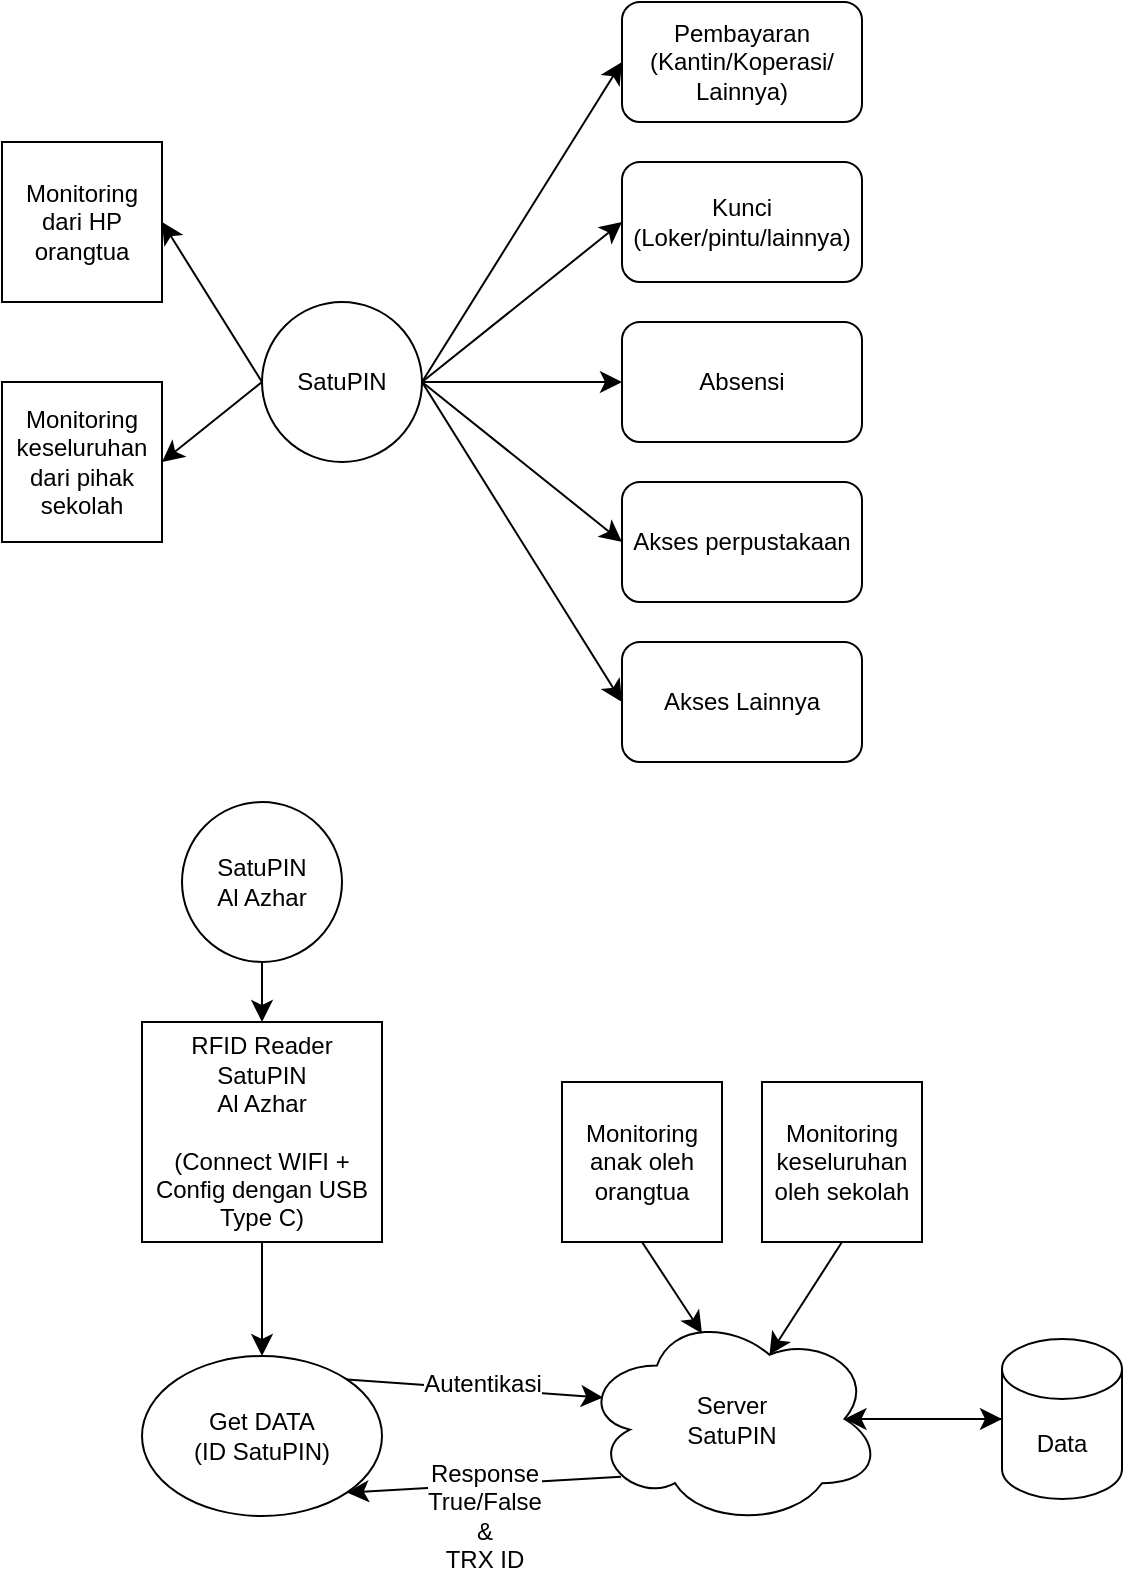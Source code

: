 <mxfile version="28.0.7" pages="2">
  <diagram name="Halaman-1" id="oTlvWvScuRhFRqyBNd7A">
    <mxGraphModel dx="675" dy="458" grid="1" gridSize="10" guides="1" tooltips="1" connect="1" arrows="1" fold="1" page="1" pageScale="1" pageWidth="827" pageHeight="1169" math="0" shadow="0">
      <root>
        <mxCell id="0" />
        <mxCell id="1" parent="0" />
        <mxCell id="Gu200sleKO9E7fBtOPGz-29" style="edgeStyle=none;curved=1;rounded=0;orthogonalLoop=1;jettySize=auto;html=1;exitX=1;exitY=0.5;exitDx=0;exitDy=0;entryX=0;entryY=0.5;entryDx=0;entryDy=0;fontSize=12;startSize=8;endSize=8;" edge="1" parent="1" source="Gu200sleKO9E7fBtOPGz-1" target="Gu200sleKO9E7fBtOPGz-2">
          <mxGeometry relative="1" as="geometry" />
        </mxCell>
        <mxCell id="Gu200sleKO9E7fBtOPGz-30" style="edgeStyle=none;curved=1;rounded=0;orthogonalLoop=1;jettySize=auto;html=1;exitX=1;exitY=0.5;exitDx=0;exitDy=0;entryX=0;entryY=0.5;entryDx=0;entryDy=0;fontSize=12;startSize=8;endSize=8;" edge="1" parent="1" source="Gu200sleKO9E7fBtOPGz-1" target="Gu200sleKO9E7fBtOPGz-3">
          <mxGeometry relative="1" as="geometry" />
        </mxCell>
        <mxCell id="Gu200sleKO9E7fBtOPGz-31" style="edgeStyle=none;curved=1;rounded=0;orthogonalLoop=1;jettySize=auto;html=1;exitX=1;exitY=0.5;exitDx=0;exitDy=0;entryX=0;entryY=0.5;entryDx=0;entryDy=0;fontSize=12;startSize=8;endSize=8;" edge="1" parent="1" source="Gu200sleKO9E7fBtOPGz-1" target="Gu200sleKO9E7fBtOPGz-5">
          <mxGeometry relative="1" as="geometry" />
        </mxCell>
        <mxCell id="Gu200sleKO9E7fBtOPGz-32" style="edgeStyle=none;curved=1;rounded=0;orthogonalLoop=1;jettySize=auto;html=1;exitX=1;exitY=0.5;exitDx=0;exitDy=0;entryX=0;entryY=0.5;entryDx=0;entryDy=0;fontSize=12;startSize=8;endSize=8;" edge="1" parent="1" source="Gu200sleKO9E7fBtOPGz-1" target="Gu200sleKO9E7fBtOPGz-6">
          <mxGeometry relative="1" as="geometry" />
        </mxCell>
        <mxCell id="Gu200sleKO9E7fBtOPGz-33" style="edgeStyle=none;curved=1;rounded=0;orthogonalLoop=1;jettySize=auto;html=1;exitX=1;exitY=0.5;exitDx=0;exitDy=0;entryX=0;entryY=0.5;entryDx=0;entryDy=0;fontSize=12;startSize=8;endSize=8;" edge="1" parent="1" source="Gu200sleKO9E7fBtOPGz-1" target="Gu200sleKO9E7fBtOPGz-11">
          <mxGeometry relative="1" as="geometry" />
        </mxCell>
        <mxCell id="Gu200sleKO9E7fBtOPGz-39" style="edgeStyle=none;curved=1;rounded=0;orthogonalLoop=1;jettySize=auto;html=1;exitX=0;exitY=0.5;exitDx=0;exitDy=0;entryX=1;entryY=0.5;entryDx=0;entryDy=0;fontSize=12;startSize=8;endSize=8;" edge="1" parent="1" source="Gu200sleKO9E7fBtOPGz-1" target="Gu200sleKO9E7fBtOPGz-38">
          <mxGeometry relative="1" as="geometry" />
        </mxCell>
        <mxCell id="Gu200sleKO9E7fBtOPGz-42" style="edgeStyle=none;curved=1;rounded=0;orthogonalLoop=1;jettySize=auto;html=1;exitX=0;exitY=0.5;exitDx=0;exitDy=0;entryX=1;entryY=0.5;entryDx=0;entryDy=0;fontSize=12;startSize=8;endSize=8;" edge="1" parent="1" source="Gu200sleKO9E7fBtOPGz-1" target="Gu200sleKO9E7fBtOPGz-41">
          <mxGeometry relative="1" as="geometry" />
        </mxCell>
        <mxCell id="Gu200sleKO9E7fBtOPGz-1" value="SatuPIN" style="ellipse;whiteSpace=wrap;html=1;aspect=fixed;" vertex="1" parent="1">
          <mxGeometry x="290" y="380" width="80" height="80" as="geometry" />
        </mxCell>
        <mxCell id="Gu200sleKO9E7fBtOPGz-2" value="Pembayaran&lt;div&gt;(Kantin/Koperasi/&lt;/div&gt;&lt;div&gt;Lainnya)&lt;/div&gt;" style="rounded=1;whiteSpace=wrap;html=1;" vertex="1" parent="1">
          <mxGeometry x="470" y="230" width="120" height="60" as="geometry" />
        </mxCell>
        <mxCell id="Gu200sleKO9E7fBtOPGz-3" value="Kunci (Loker/pintu/lainnya)" style="rounded=1;whiteSpace=wrap;html=1;" vertex="1" parent="1">
          <mxGeometry x="470" y="310" width="120" height="60" as="geometry" />
        </mxCell>
        <mxCell id="Gu200sleKO9E7fBtOPGz-5" value="Absensi" style="rounded=1;whiteSpace=wrap;html=1;" vertex="1" parent="1">
          <mxGeometry x="470" y="390" width="120" height="60" as="geometry" />
        </mxCell>
        <mxCell id="Gu200sleKO9E7fBtOPGz-6" value="Akses perpustakaan" style="rounded=1;whiteSpace=wrap;html=1;" vertex="1" parent="1">
          <mxGeometry x="470" y="470" width="120" height="60" as="geometry" />
        </mxCell>
        <mxCell id="Gu200sleKO9E7fBtOPGz-11" value="Akses Lainnya" style="rounded=1;whiteSpace=wrap;html=1;" vertex="1" parent="1">
          <mxGeometry x="470" y="550" width="120" height="60" as="geometry" />
        </mxCell>
        <mxCell id="Gu200sleKO9E7fBtOPGz-49" style="edgeStyle=none;curved=1;rounded=0;orthogonalLoop=1;jettySize=auto;html=1;exitX=0.5;exitY=1;exitDx=0;exitDy=0;entryX=0.5;entryY=0;entryDx=0;entryDy=0;fontSize=12;startSize=8;endSize=8;" edge="1" parent="1" source="Gu200sleKO9E7fBtOPGz-36" target="Gu200sleKO9E7fBtOPGz-43">
          <mxGeometry relative="1" as="geometry" />
        </mxCell>
        <mxCell id="Gu200sleKO9E7fBtOPGz-36" value="RFID Reader SatuPIN&lt;div&gt;Al Azhar&lt;br&gt;&lt;div&gt;&lt;br&gt;&lt;/div&gt;&lt;div&gt;(Connect WIFI + Config dengan USB Type C)&lt;br&gt;&lt;/div&gt;&lt;/div&gt;" style="rounded=0;whiteSpace=wrap;html=1;" vertex="1" parent="1">
          <mxGeometry x="230" y="740" width="120" height="110" as="geometry" />
        </mxCell>
        <mxCell id="Gu200sleKO9E7fBtOPGz-38" value="Monitoring dari HP orangtua" style="whiteSpace=wrap;html=1;aspect=fixed;" vertex="1" parent="1">
          <mxGeometry x="160" y="300" width="80" height="80" as="geometry" />
        </mxCell>
        <mxCell id="Gu200sleKO9E7fBtOPGz-41" value="Monitoring keseluruhan dari pihak sekolah" style="whiteSpace=wrap;html=1;aspect=fixed;" vertex="1" parent="1">
          <mxGeometry x="160" y="420" width="80" height="80" as="geometry" />
        </mxCell>
        <mxCell id="Gu200sleKO9E7fBtOPGz-43" value="Get DATA&lt;div&gt;(ID SatuPIN)&lt;/div&gt;" style="ellipse;whiteSpace=wrap;html=1;" vertex="1" parent="1">
          <mxGeometry x="230" y="907" width="120" height="80" as="geometry" />
        </mxCell>
        <mxCell id="Gu200sleKO9E7fBtOPGz-57" style="edgeStyle=none;curved=1;rounded=0;orthogonalLoop=1;jettySize=auto;html=1;exitX=0.875;exitY=0.5;exitDx=0;exitDy=0;exitPerimeter=0;fontSize=12;startSize=8;endSize=8;entryX=0;entryY=0.5;entryDx=0;entryDy=0;entryPerimeter=0;" edge="1" parent="1" source="Gu200sleKO9E7fBtOPGz-46" target="Gu200sleKO9E7fBtOPGz-55">
          <mxGeometry relative="1" as="geometry">
            <mxPoint x="640" y="939" as="targetPoint" />
          </mxGeometry>
        </mxCell>
        <mxCell id="Gu200sleKO9E7fBtOPGz-46" value="Server&lt;div&gt;SatuPIN&lt;/div&gt;" style="ellipse;shape=cloud;whiteSpace=wrap;html=1;" vertex="1" parent="1">
          <mxGeometry x="450" y="885" width="150" height="107" as="geometry" />
        </mxCell>
        <mxCell id="Gu200sleKO9E7fBtOPGz-48" style="edgeStyle=none;curved=1;rounded=0;orthogonalLoop=1;jettySize=auto;html=1;exitX=1;exitY=0;exitDx=0;exitDy=0;entryX=0.07;entryY=0.4;entryDx=0;entryDy=0;entryPerimeter=0;fontSize=12;startSize=8;endSize=8;" edge="1" parent="1" source="Gu200sleKO9E7fBtOPGz-43" target="Gu200sleKO9E7fBtOPGz-46">
          <mxGeometry relative="1" as="geometry" />
        </mxCell>
        <mxCell id="Gu200sleKO9E7fBtOPGz-53" value="Autentikasi" style="edgeLabel;html=1;align=center;verticalAlign=middle;resizable=0;points=[];fontSize=12;" vertex="1" connectable="0" parent="Gu200sleKO9E7fBtOPGz-48">
          <mxGeometry x="-0.251" y="1" relative="1" as="geometry">
            <mxPoint x="19" as="offset" />
          </mxGeometry>
        </mxCell>
        <mxCell id="Gu200sleKO9E7fBtOPGz-51" style="edgeStyle=none;curved=1;rounded=0;orthogonalLoop=1;jettySize=auto;html=1;exitX=0.5;exitY=1;exitDx=0;exitDy=0;entryX=0.5;entryY=0;entryDx=0;entryDy=0;fontSize=12;startSize=8;endSize=8;" edge="1" parent="1" source="Gu200sleKO9E7fBtOPGz-50" target="Gu200sleKO9E7fBtOPGz-36">
          <mxGeometry relative="1" as="geometry" />
        </mxCell>
        <mxCell id="Gu200sleKO9E7fBtOPGz-50" value="SatuPIN&lt;div&gt;Al Azhar&lt;/div&gt;" style="ellipse;whiteSpace=wrap;html=1;aspect=fixed;" vertex="1" parent="1">
          <mxGeometry x="250" y="630" width="80" height="80" as="geometry" />
        </mxCell>
        <mxCell id="Gu200sleKO9E7fBtOPGz-52" style="edgeStyle=none;curved=1;rounded=0;orthogonalLoop=1;jettySize=auto;html=1;exitX=0.13;exitY=0.77;exitDx=0;exitDy=0;exitPerimeter=0;entryX=1;entryY=1;entryDx=0;entryDy=0;fontSize=12;startSize=8;endSize=8;" edge="1" parent="1" source="Gu200sleKO9E7fBtOPGz-46" target="Gu200sleKO9E7fBtOPGz-43">
          <mxGeometry relative="1" as="geometry" />
        </mxCell>
        <mxCell id="Gu200sleKO9E7fBtOPGz-54" value="Response&lt;div&gt;True/False&lt;/div&gt;&lt;div&gt;&amp;amp;&lt;/div&gt;&lt;div&gt;TRX ID&lt;/div&gt;" style="edgeLabel;html=1;align=center;verticalAlign=middle;resizable=0;points=[];fontSize=12;" vertex="1" connectable="0" parent="Gu200sleKO9E7fBtOPGz-52">
          <mxGeometry x="0.108" y="-3" relative="1" as="geometry">
            <mxPoint x="7" y="18" as="offset" />
          </mxGeometry>
        </mxCell>
        <mxCell id="Gu200sleKO9E7fBtOPGz-55" value="Data" style="shape=cylinder3;whiteSpace=wrap;html=1;boundedLbl=1;backgroundOutline=1;size=15;" vertex="1" parent="1">
          <mxGeometry x="660" y="898.5" width="60" height="80" as="geometry" />
        </mxCell>
        <mxCell id="Gu200sleKO9E7fBtOPGz-56" style="edgeStyle=none;curved=1;rounded=0;orthogonalLoop=1;jettySize=auto;html=1;exitX=0;exitY=0.5;exitDx=0;exitDy=0;exitPerimeter=0;entryX=0.875;entryY=0.5;entryDx=0;entryDy=0;entryPerimeter=0;fontSize=12;startSize=8;endSize=8;" edge="1" parent="1" source="Gu200sleKO9E7fBtOPGz-55" target="Gu200sleKO9E7fBtOPGz-46">
          <mxGeometry relative="1" as="geometry" />
        </mxCell>
        <mxCell id="Gu200sleKO9E7fBtOPGz-58" value="Monitoring anak oleh orangtua" style="whiteSpace=wrap;html=1;aspect=fixed;" vertex="1" parent="1">
          <mxGeometry x="440" y="770" width="80" height="80" as="geometry" />
        </mxCell>
        <mxCell id="Gu200sleKO9E7fBtOPGz-59" value="Monitoring keseluruhan oleh sekolah" style="whiteSpace=wrap;html=1;aspect=fixed;" vertex="1" parent="1">
          <mxGeometry x="540" y="770" width="80" height="80" as="geometry" />
        </mxCell>
        <mxCell id="Gu200sleKO9E7fBtOPGz-60" style="edgeStyle=none;curved=1;rounded=0;orthogonalLoop=1;jettySize=auto;html=1;exitX=0.5;exitY=1;exitDx=0;exitDy=0;entryX=0.4;entryY=0.1;entryDx=0;entryDy=0;entryPerimeter=0;fontSize=12;startSize=8;endSize=8;" edge="1" parent="1" source="Gu200sleKO9E7fBtOPGz-58" target="Gu200sleKO9E7fBtOPGz-46">
          <mxGeometry relative="1" as="geometry" />
        </mxCell>
        <mxCell id="Gu200sleKO9E7fBtOPGz-61" style="edgeStyle=none;curved=1;rounded=0;orthogonalLoop=1;jettySize=auto;html=1;exitX=0.5;exitY=1;exitDx=0;exitDy=0;entryX=0.625;entryY=0.2;entryDx=0;entryDy=0;entryPerimeter=0;fontSize=12;startSize=8;endSize=8;" edge="1" parent="1" source="Gu200sleKO9E7fBtOPGz-59" target="Gu200sleKO9E7fBtOPGz-46">
          <mxGeometry relative="1" as="geometry" />
        </mxCell>
      </root>
    </mxGraphModel>
  </diagram>
  <diagram id="VQ2lUBHVfmYc0U71df4L" name="Halaman-2">
    <mxGraphModel dx="639" dy="596" grid="0" gridSize="10" guides="1" tooltips="1" connect="1" arrows="1" fold="1" page="0" pageScale="1" pageWidth="827" pageHeight="1169" math="0" shadow="0">
      <root>
        <mxCell id="0" />
        <mxCell id="1" parent="0" />
      </root>
    </mxGraphModel>
  </diagram>
</mxfile>
